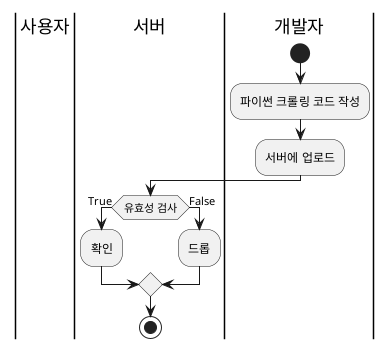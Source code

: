 @startuml apply-api

|사용자|
|서버|
|개발자|

start
:파이썬 크롤링 코드 작성;
:서버에 업로드;
|서버|
if(유효성 검사) then (True)
    :확인;
else (False)
    :드롭;
endif


stop




@enduml